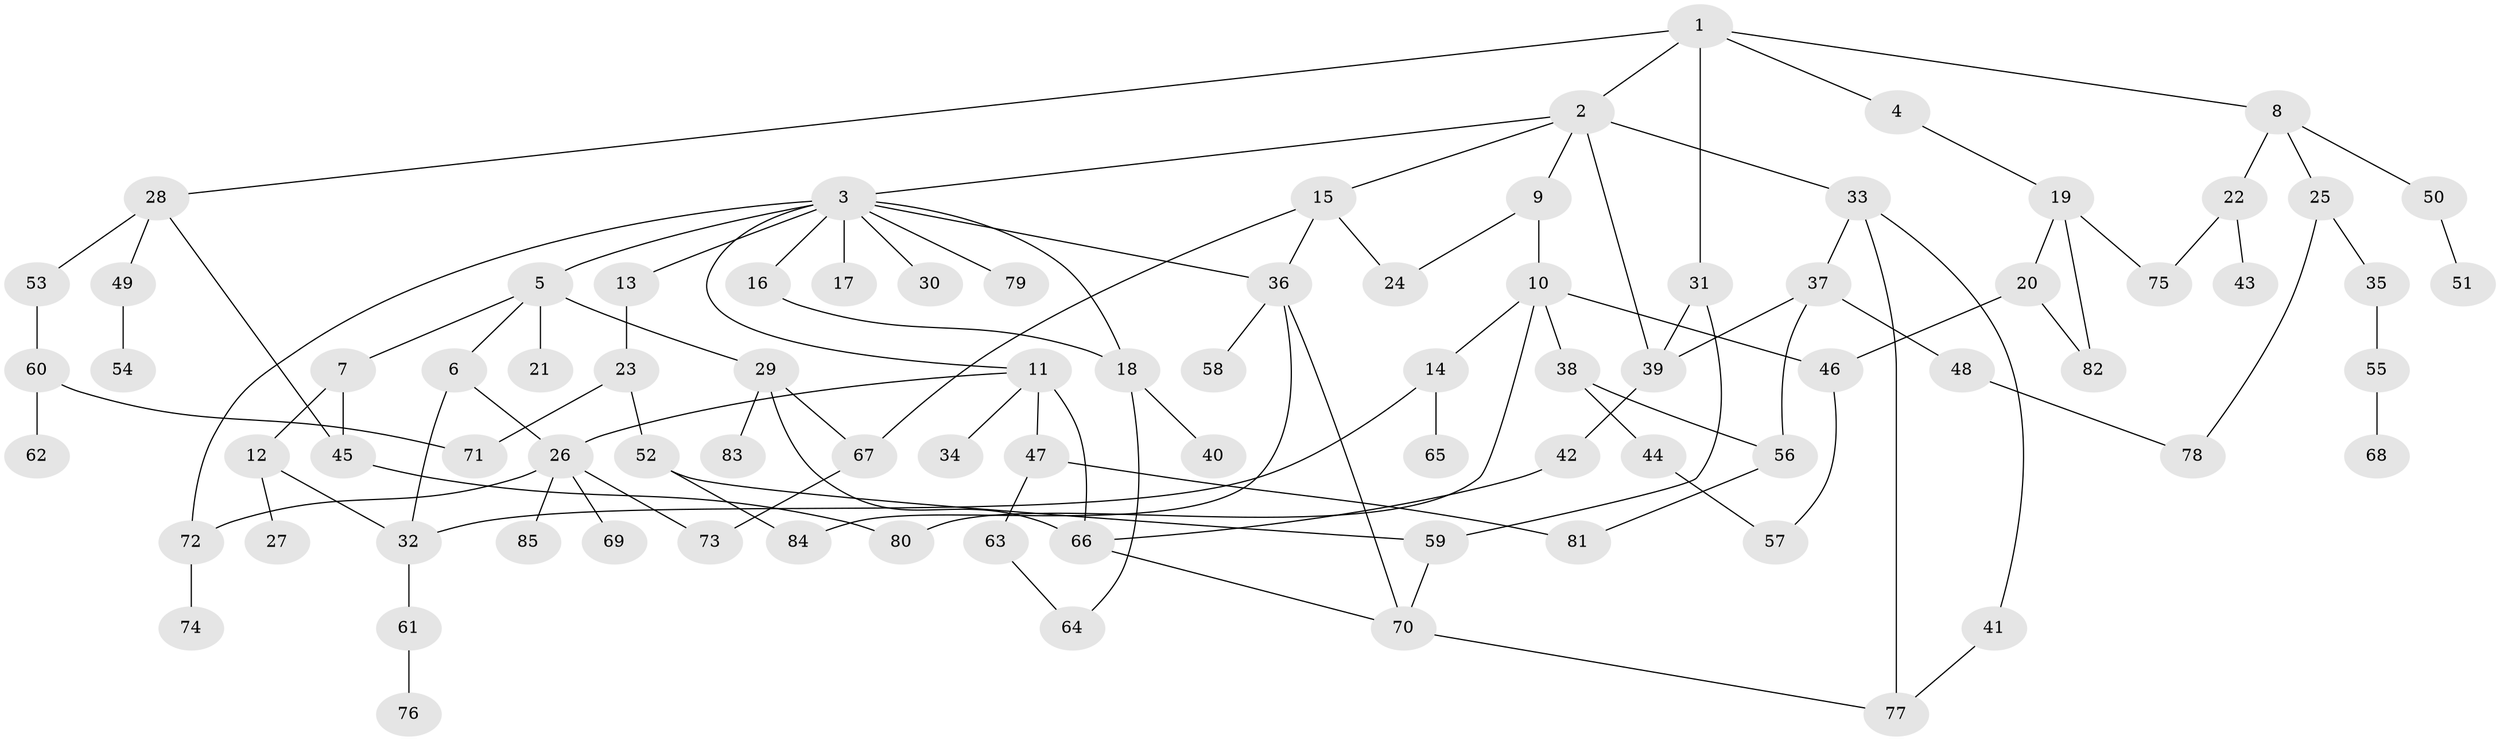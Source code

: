 // Generated by graph-tools (version 1.1) at 2025/10/02/27/25 16:10:52]
// undirected, 85 vertices, 114 edges
graph export_dot {
graph [start="1"]
  node [color=gray90,style=filled];
  1;
  2;
  3;
  4;
  5;
  6;
  7;
  8;
  9;
  10;
  11;
  12;
  13;
  14;
  15;
  16;
  17;
  18;
  19;
  20;
  21;
  22;
  23;
  24;
  25;
  26;
  27;
  28;
  29;
  30;
  31;
  32;
  33;
  34;
  35;
  36;
  37;
  38;
  39;
  40;
  41;
  42;
  43;
  44;
  45;
  46;
  47;
  48;
  49;
  50;
  51;
  52;
  53;
  54;
  55;
  56;
  57;
  58;
  59;
  60;
  61;
  62;
  63;
  64;
  65;
  66;
  67;
  68;
  69;
  70;
  71;
  72;
  73;
  74;
  75;
  76;
  77;
  78;
  79;
  80;
  81;
  82;
  83;
  84;
  85;
  1 -- 2;
  1 -- 4;
  1 -- 8;
  1 -- 28;
  1 -- 31;
  2 -- 3;
  2 -- 9;
  2 -- 15;
  2 -- 33;
  2 -- 39;
  3 -- 5;
  3 -- 11;
  3 -- 13;
  3 -- 16;
  3 -- 17;
  3 -- 18;
  3 -- 30;
  3 -- 72;
  3 -- 79;
  3 -- 36;
  4 -- 19;
  5 -- 6;
  5 -- 7;
  5 -- 21;
  5 -- 29;
  6 -- 26;
  6 -- 32;
  7 -- 12;
  7 -- 45;
  8 -- 22;
  8 -- 25;
  8 -- 50;
  9 -- 10;
  9 -- 24;
  10 -- 14;
  10 -- 38;
  10 -- 46;
  10 -- 80;
  11 -- 34;
  11 -- 47;
  11 -- 66;
  11 -- 26;
  12 -- 27;
  12 -- 32;
  13 -- 23;
  14 -- 32;
  14 -- 65;
  15 -- 36;
  15 -- 67;
  15 -- 24;
  16 -- 18;
  18 -- 40;
  18 -- 64;
  19 -- 20;
  19 -- 75;
  19 -- 82;
  20 -- 82;
  20 -- 46;
  22 -- 43;
  22 -- 75;
  23 -- 52;
  23 -- 71;
  25 -- 35;
  25 -- 78;
  26 -- 69;
  26 -- 85;
  26 -- 73;
  26 -- 72;
  28 -- 45;
  28 -- 49;
  28 -- 53;
  29 -- 67;
  29 -- 83;
  29 -- 66;
  31 -- 59;
  31 -- 39;
  32 -- 61;
  33 -- 37;
  33 -- 41;
  33 -- 77;
  35 -- 55;
  36 -- 58;
  36 -- 70;
  36 -- 84;
  37 -- 39;
  37 -- 48;
  37 -- 56;
  38 -- 44;
  38 -- 56;
  39 -- 42;
  41 -- 77;
  42 -- 66;
  44 -- 57;
  45 -- 80;
  46 -- 57;
  47 -- 63;
  47 -- 81;
  48 -- 78;
  49 -- 54;
  50 -- 51;
  52 -- 84;
  52 -- 59;
  53 -- 60;
  55 -- 68;
  56 -- 81;
  59 -- 70;
  60 -- 62;
  60 -- 71;
  61 -- 76;
  63 -- 64;
  66 -- 70;
  67 -- 73;
  70 -- 77;
  72 -- 74;
}
